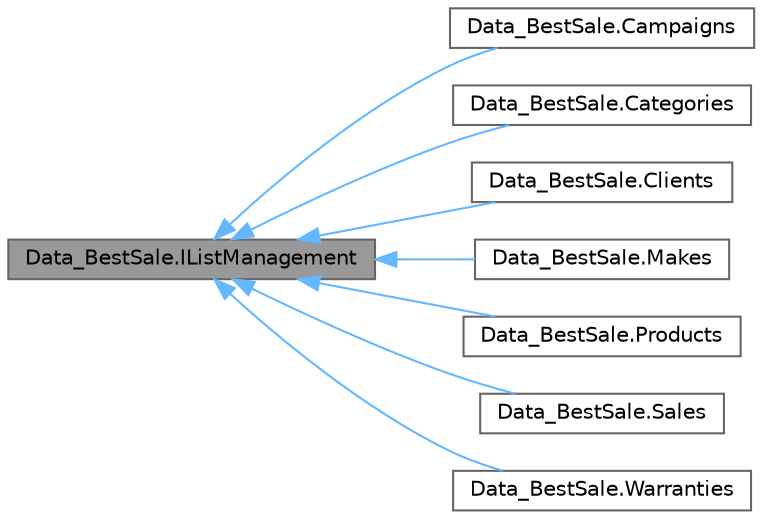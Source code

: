 digraph "Data_BestSale.IListManagement"
{
 // LATEX_PDF_SIZE
  bgcolor="transparent";
  edge [fontname=Helvetica,fontsize=10,labelfontname=Helvetica,labelfontsize=10];
  node [fontname=Helvetica,fontsize=10,shape=box,height=0.2,width=0.4];
  rankdir="LR";
  Node1 [id="Node000001",label="Data_BestSale.IListManagement",height=0.2,width=0.4,color="gray40", fillcolor="grey60", style="filled", fontcolor="black",tooltip=" "];
  Node1 -> Node2 [id="edge1_Node000001_Node000002",dir="back",color="steelblue1",style="solid",tooltip=" "];
  Node2 [id="Node000002",label="Data_BestSale.Campaigns",height=0.2,width=0.4,color="gray40", fillcolor="white", style="filled",URL="$class_data___best_sale_1_1_campaigns.html",tooltip="Purpose:This file has the definition and methods to work with the plurality of Campaign...."];
  Node1 -> Node3 [id="edge2_Node000001_Node000003",dir="back",color="steelblue1",style="solid",tooltip=" "];
  Node3 [id="Node000003",label="Data_BestSale.Categories",height=0.2,width=0.4,color="gray40", fillcolor="white", style="filled",URL="$class_data___best_sale_1_1_categories.html",tooltip="Purpose:This file has the definition and methods to work with the plurality of Category...."];
  Node1 -> Node4 [id="edge3_Node000001_Node000004",dir="back",color="steelblue1",style="solid",tooltip=" "];
  Node4 [id="Node000004",label="Data_BestSale.Clients",height=0.2,width=0.4,color="gray40", fillcolor="white", style="filled",URL="$class_data___best_sale_1_1_clients.html",tooltip="Purpose: Class with the definition and methods to manage a list of clients. Created by: Jose Alves a2..."];
  Node1 -> Node5 [id="edge4_Node000001_Node000005",dir="back",color="steelblue1",style="solid",tooltip=" "];
  Node5 [id="Node000005",label="Data_BestSale.Makes",height=0.2,width=0.4,color="gray40", fillcolor="white", style="filled",URL="$class_data___best_sale_1_1_makes.html",tooltip="Purpose:This file has the definition and methods to work with the plurality of Make...."];
  Node1 -> Node6 [id="edge5_Node000001_Node000006",dir="back",color="steelblue1",style="solid",tooltip=" "];
  Node6 [id="Node000006",label="Data_BestSale.Products",height=0.2,width=0.4,color="gray40", fillcolor="white", style="filled",URL="$class_data___best_sale_1_1_products.html",tooltip="Purpose: Class to manage a group of more than one product. Created by: Jose Alves a27967 Created on: ..."];
  Node1 -> Node7 [id="edge6_Node000001_Node000007",dir="back",color="steelblue1",style="solid",tooltip=" "];
  Node7 [id="Node000007",label="Data_BestSale.Sales",height=0.2,width=0.4,color="gray40", fillcolor="white", style="filled",URL="$class_data___best_sale_1_1_sales.html",tooltip="Purpose: Class with the agregation of sales of a store. Created by: Jose Alves a27967 Created on: 11/..."];
  Node1 -> Node8 [id="edge7_Node000001_Node000008",dir="back",color="steelblue1",style="solid",tooltip=" "];
  Node8 [id="Node000008",label="Data_BestSale.Warranties",height=0.2,width=0.4,color="gray40", fillcolor="white", style="filled",URL="$class_data___best_sale_1_1_warranties.html",tooltip="Purpose:This file has the definition and methods to work with the plurality of Warranty...."];
}
